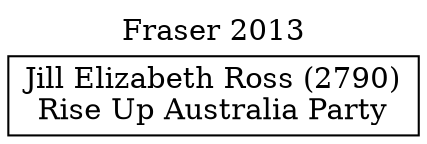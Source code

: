 // House preference flow
digraph "Jill Elizabeth Ross (2790)_Fraser_2013" {
	graph [label="Fraser 2013" labelloc=t mclimit=10]
	node [shape=box]
	"Jill Elizabeth Ross (2790)" [label="Jill Elizabeth Ross (2790)
Rise Up Australia Party"]
}
